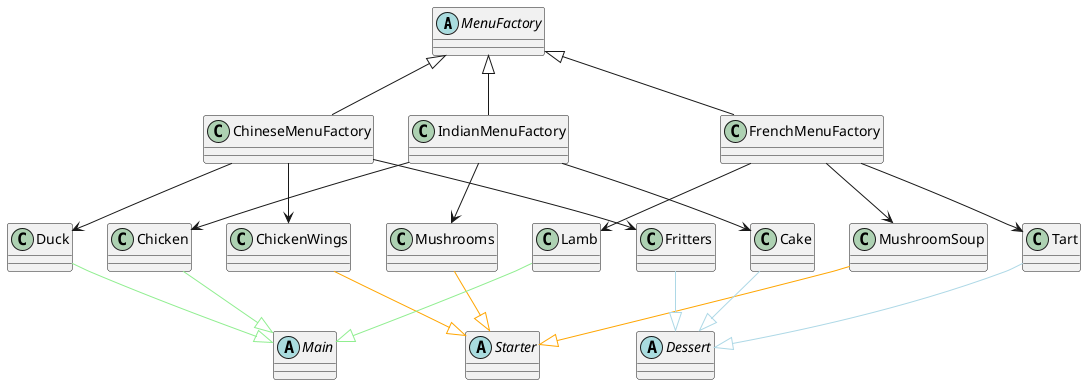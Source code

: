 @startuml
'https://plantuml.com/class-diagram

abstract class MenuFactory
abstract class Main
abstract class Starter
abstract class Dessert
class ChineseMenuFactory
class FrenchMenuFactory
class IndianMenuFactory

ChineseMenuFactory -d-> ChickenWings
ChineseMenuFactory -d-> Duck
ChineseMenuFactory -d-> Fritters
IndianMenuFactory -d-> Mushrooms
IndianMenuFactory -d-> Chicken
IndianMenuFactory -d-> Cake
FrenchMenuFactory -d-> MushroomSoup
FrenchMenuFactory -d-> Lamb
FrenchMenuFactory -d-> Tart

MenuFactory <|-- ChineseMenuFactory
MenuFactory <|-- IndianMenuFactory
MenuFactory <|-- FrenchMenuFactory

Starter <|-u- ChickenWings #Orange
Starter <|-u- Mushrooms #Orange
Starter <|-u- MushroomSoup #Orange
Main <|-u- Chicken #LightGreen
Main <|-u- Duck #LightGreen
Main <|-u- Lamb #LightGreen
Dessert <|-u- Cake #LightBlue
Dessert <|-u- Fritters #LightBlue
Dessert <|-u- Tart #LightBlue

Chicken -[hidden]> Lamb
Starter -[hidden]> Dessert
Main -[hidden]> Dessert

@enduml